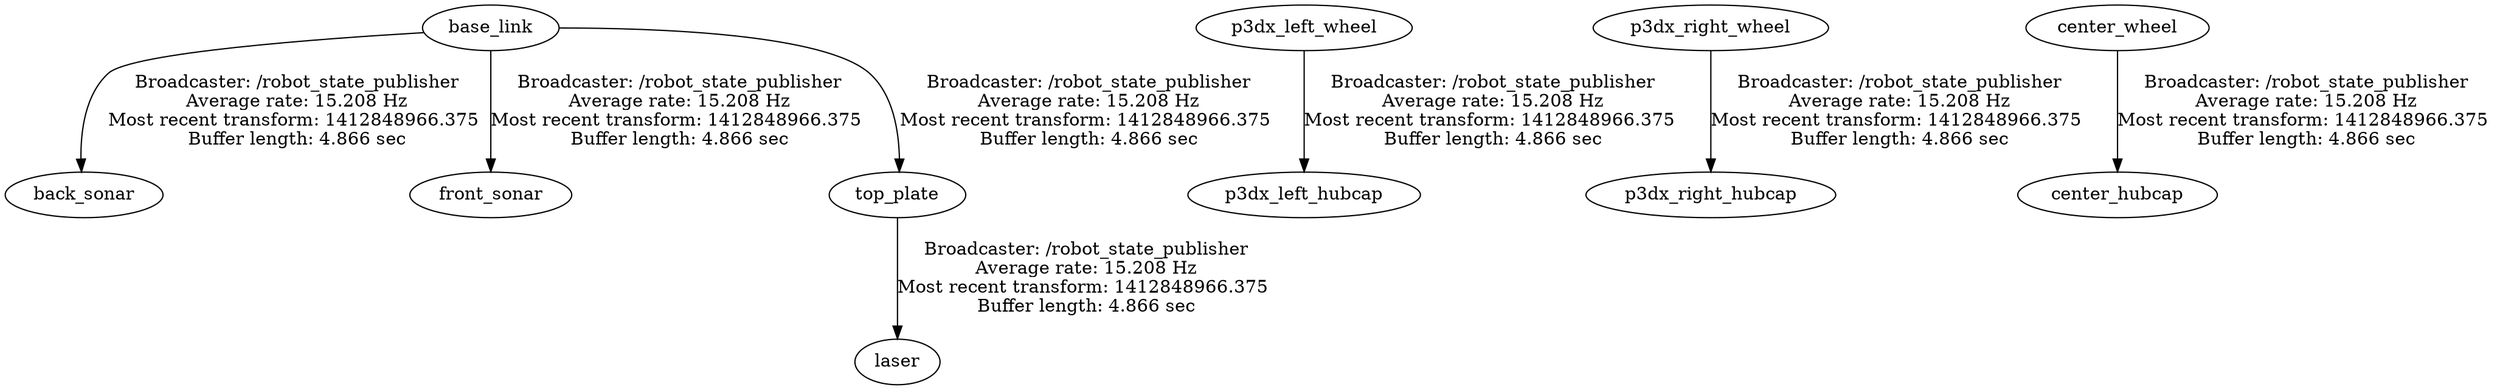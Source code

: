 digraph G {
"base_link" -> "back_sonar"[label="Broadcaster: /robot_state_publisher\nAverage rate: 15.208 Hz\nMost recent transform: 1412848966.375 \nBuffer length: 4.866 sec\n"];
"base_link" -> "front_sonar"[label="Broadcaster: /robot_state_publisher\nAverage rate: 15.208 Hz\nMost recent transform: 1412848966.375 \nBuffer length: 4.866 sec\n"];
"p3dx_left_wheel" -> "p3dx_left_hubcap"[label="Broadcaster: /robot_state_publisher\nAverage rate: 15.208 Hz\nMost recent transform: 1412848966.375 \nBuffer length: 4.866 sec\n"];
"p3dx_right_wheel" -> "p3dx_right_hubcap"[label="Broadcaster: /robot_state_publisher\nAverage rate: 15.208 Hz\nMost recent transform: 1412848966.375 \nBuffer length: 4.866 sec\n"];
"top_plate" -> "laser"[label="Broadcaster: /robot_state_publisher\nAverage rate: 15.208 Hz\nMost recent transform: 1412848966.375 \nBuffer length: 4.866 sec\n"];
"base_link" -> "top_plate"[label="Broadcaster: /robot_state_publisher\nAverage rate: 15.208 Hz\nMost recent transform: 1412848966.375 \nBuffer length: 4.866 sec\n"];
"center_wheel" -> "center_hubcap"[label="Broadcaster: /robot_state_publisher\nAverage rate: 15.208 Hz\nMost recent transform: 1412848966.375 \nBuffer length: 4.866 sec\n"];
}
